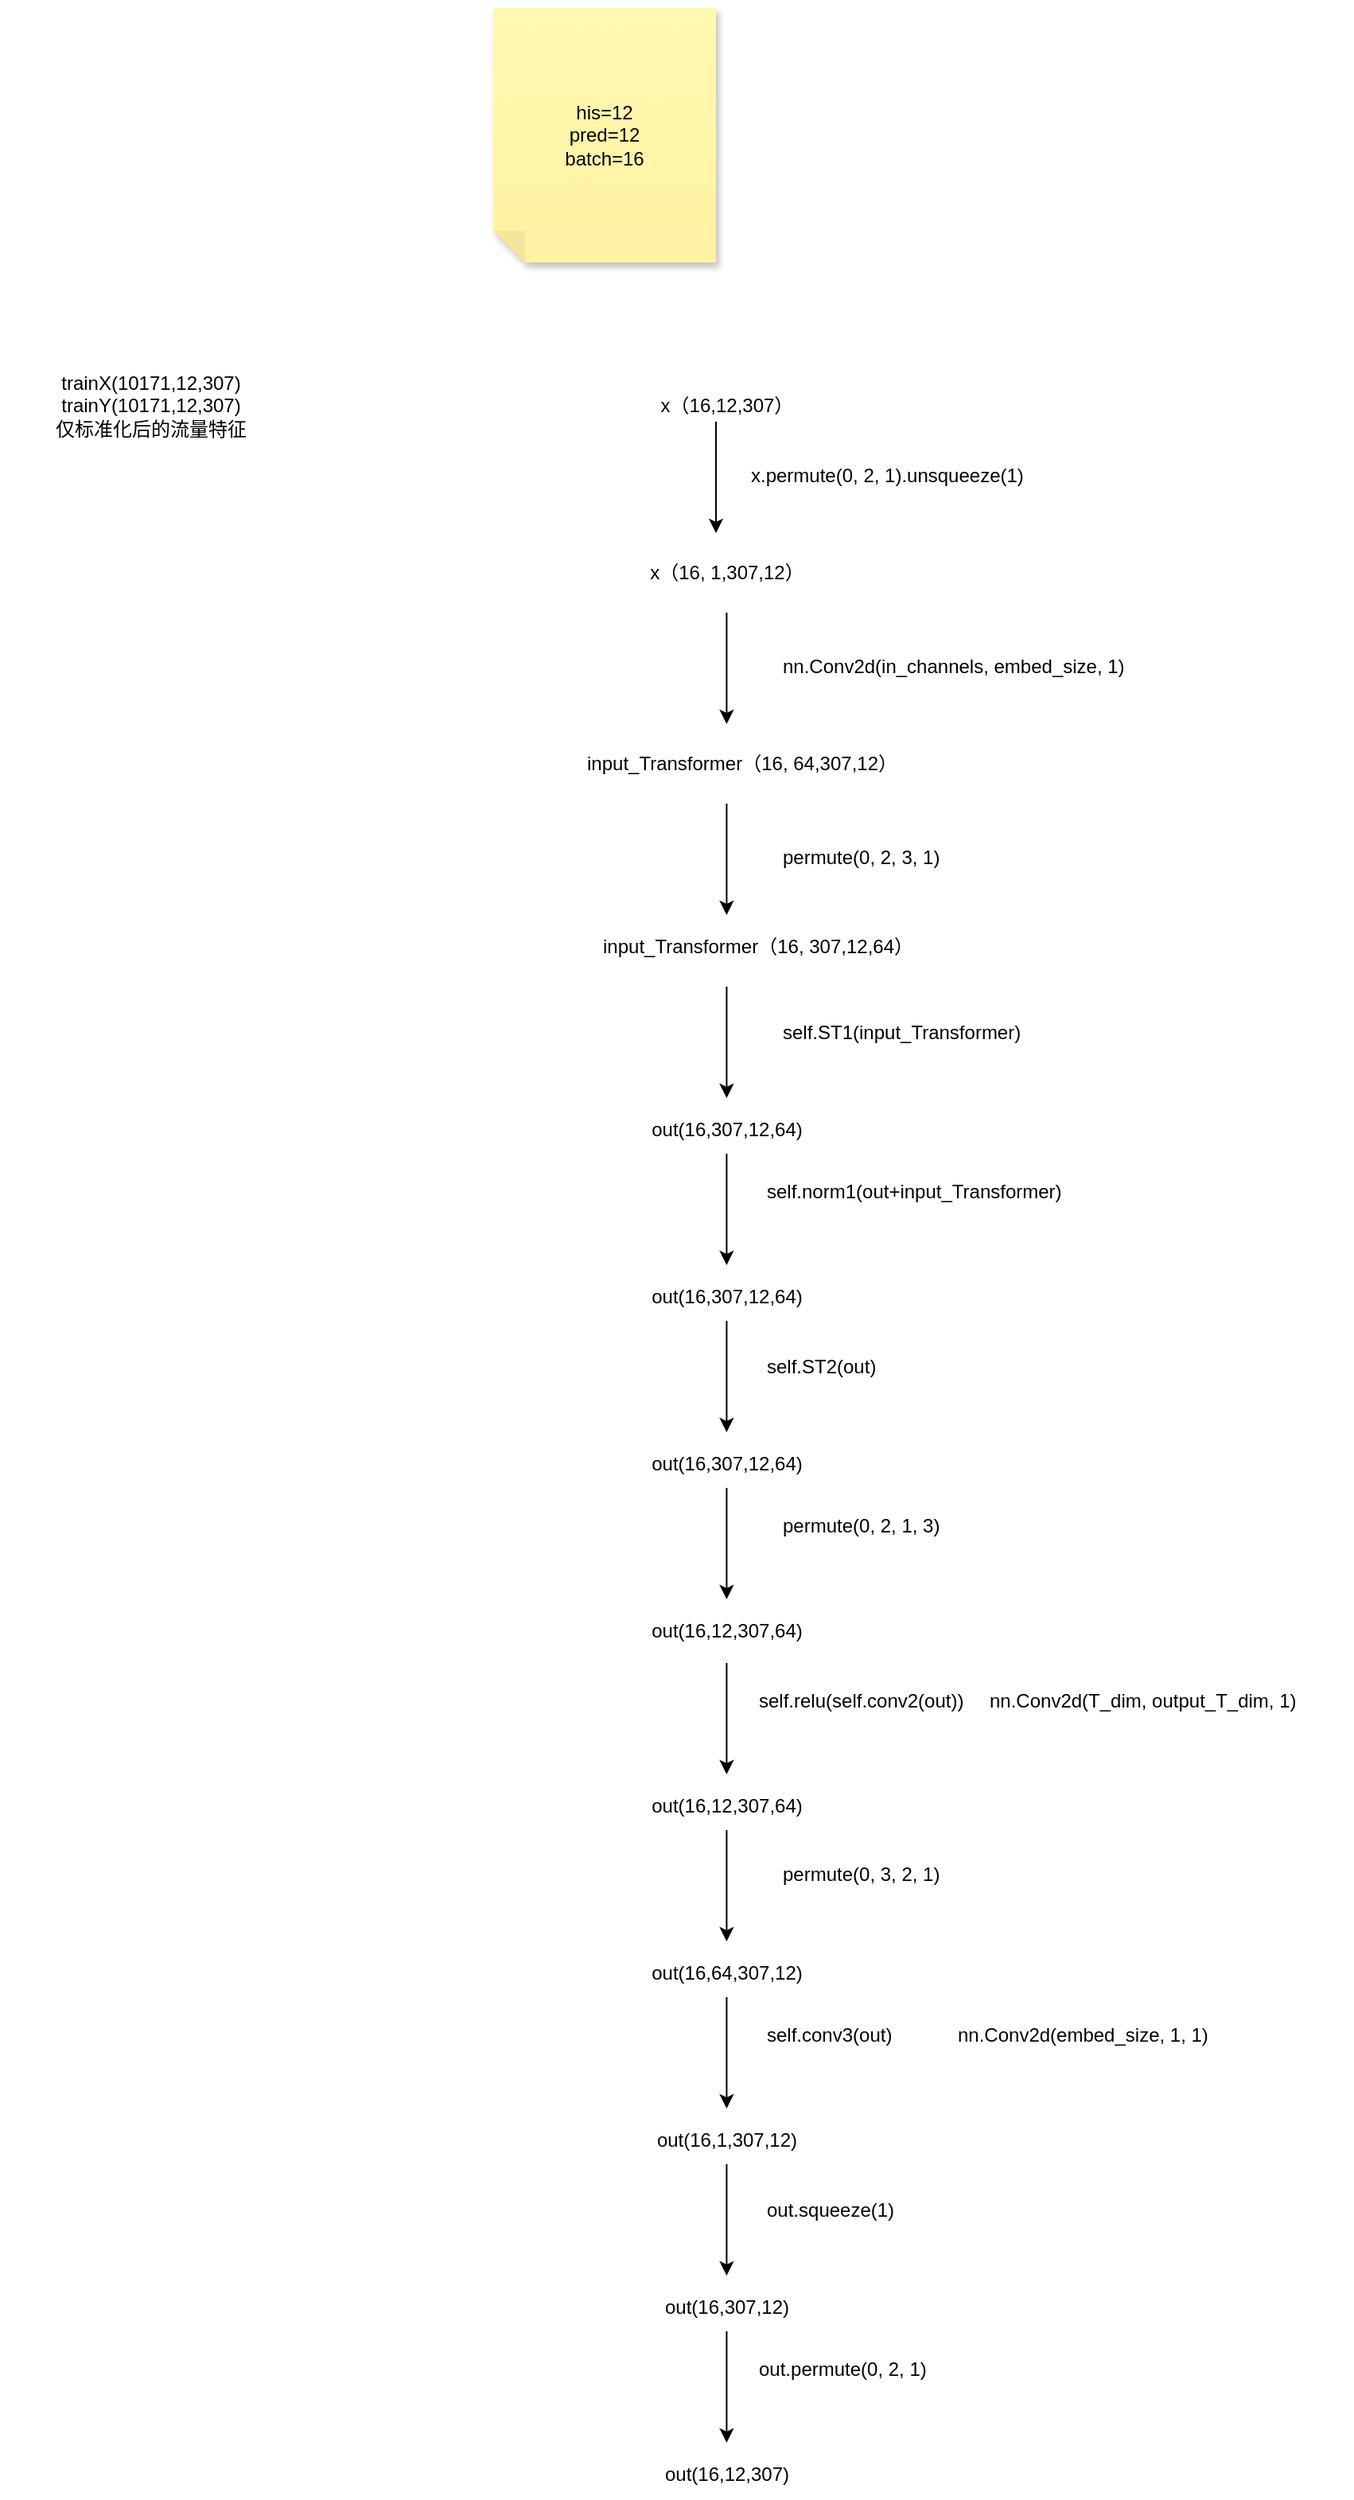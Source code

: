 <mxfile version="24.7.12">
  <diagram name="第 1 页" id="xHChFZ82a_6qfNxTW7UE">
    <mxGraphModel dx="1385" dy="653" grid="1" gridSize="10" guides="1" tooltips="1" connect="1" arrows="1" fold="1" page="1" pageScale="1" pageWidth="827" pageHeight="1169" math="0" shadow="0">
      <root>
        <mxCell id="0" />
        <mxCell id="1" parent="0" />
        <mxCell id="5ZELdZicgLYZWnCXcTFs-1" value="his=12&lt;div&gt;pred=12&lt;/div&gt;&lt;div&gt;batch=16&lt;/div&gt;" style="shape=note;whiteSpace=wrap;html=1;backgroundOutline=1;fontColor=#000000;darkOpacity=0.05;fillColor=#FFF9B2;strokeColor=none;fillStyle=solid;direction=west;gradientDirection=north;gradientColor=#FFF2A1;shadow=1;size=20;pointerEvents=1;" vertex="1" parent="1">
          <mxGeometry x="-490" y="10" width="140" height="160" as="geometry" />
        </mxCell>
        <mxCell id="5ZELdZicgLYZWnCXcTFs-2" value="trainX(10171,12,307)&lt;div&gt;trainY(10171,12,307)&lt;/div&gt;&lt;div&gt;仅标准化后的流量特征&lt;/div&gt;" style="text;strokeColor=none;align=center;fillColor=none;html=1;verticalAlign=middle;whiteSpace=wrap;rounded=0;" vertex="1" parent="1">
          <mxGeometry x="-800" y="210" width="190" height="100" as="geometry" />
        </mxCell>
        <mxCell id="5ZELdZicgLYZWnCXcTFs-3" value="x（16,12,307）" style="text;strokeColor=none;align=center;fillColor=none;html=1;verticalAlign=middle;whiteSpace=wrap;rounded=0;" vertex="1" parent="1">
          <mxGeometry x="-413" y="245" width="140" height="30" as="geometry" />
        </mxCell>
        <mxCell id="5ZELdZicgLYZWnCXcTFs-4" value="" style="endArrow=classic;html=1;rounded=0;" edge="1" parent="1">
          <mxGeometry width="50" height="50" relative="1" as="geometry">
            <mxPoint x="-350" y="270" as="sourcePoint" />
            <mxPoint x="-350" y="340" as="targetPoint" />
          </mxGeometry>
        </mxCell>
        <mxCell id="5ZELdZicgLYZWnCXcTFs-5" value="x.permute(0, 2, 1).unsqueeze(1)" style="text;whiteSpace=wrap;html=1;" vertex="1" parent="1">
          <mxGeometry x="-330" y="290" width="200" height="40" as="geometry" />
        </mxCell>
        <mxCell id="5ZELdZicgLYZWnCXcTFs-6" value="x（16, 1,307,12）" style="text;strokeColor=none;align=center;fillColor=none;html=1;verticalAlign=middle;whiteSpace=wrap;rounded=0;" vertex="1" parent="1">
          <mxGeometry x="-413" y="350" width="140" height="30" as="geometry" />
        </mxCell>
        <mxCell id="5ZELdZicgLYZWnCXcTFs-7" value="nn.Conv2d(in_channels, embed_size, 1)" style="text;whiteSpace=wrap;html=1;" vertex="1" parent="1">
          <mxGeometry x="-310" y="410" width="250" height="40" as="geometry" />
        </mxCell>
        <mxCell id="5ZELdZicgLYZWnCXcTFs-8" value="" style="endArrow=classic;html=1;rounded=0;" edge="1" parent="1">
          <mxGeometry width="50" height="50" relative="1" as="geometry">
            <mxPoint x="-343.29" y="390" as="sourcePoint" />
            <mxPoint x="-343.29" y="460" as="targetPoint" />
          </mxGeometry>
        </mxCell>
        <mxCell id="5ZELdZicgLYZWnCXcTFs-9" value="input_Transformer（16, 64,307,12）" style="text;strokeColor=none;align=center;fillColor=none;html=1;verticalAlign=middle;whiteSpace=wrap;rounded=0;" vertex="1" parent="1">
          <mxGeometry x="-440" y="470" width="213" height="30" as="geometry" />
        </mxCell>
        <mxCell id="5ZELdZicgLYZWnCXcTFs-10" value="input_Transformer（16, 307,12,64）" style="text;strokeColor=none;align=center;fillColor=none;html=1;verticalAlign=middle;whiteSpace=wrap;rounded=0;" vertex="1" parent="1">
          <mxGeometry x="-430" y="585" width="213" height="30" as="geometry" />
        </mxCell>
        <mxCell id="5ZELdZicgLYZWnCXcTFs-12" value="" style="endArrow=classic;html=1;rounded=0;" edge="1" parent="1">
          <mxGeometry width="50" height="50" relative="1" as="geometry">
            <mxPoint x="-343.29" y="510" as="sourcePoint" />
            <mxPoint x="-343.29" y="580" as="targetPoint" />
          </mxGeometry>
        </mxCell>
        <mxCell id="5ZELdZicgLYZWnCXcTFs-13" value="permute(0, 2, 3, 1)" style="text;whiteSpace=wrap;html=1;" vertex="1" parent="1">
          <mxGeometry x="-310" y="530" width="130" height="40" as="geometry" />
        </mxCell>
        <mxCell id="5ZELdZicgLYZWnCXcTFs-14" value="self.ST1(input_Transformer)" style="text;whiteSpace=wrap;html=1;" vertex="1" parent="1">
          <mxGeometry x="-310" y="640" width="180" height="40" as="geometry" />
        </mxCell>
        <mxCell id="5ZELdZicgLYZWnCXcTFs-15" value="" style="endArrow=classic;html=1;rounded=0;" edge="1" parent="1">
          <mxGeometry width="50" height="50" relative="1" as="geometry">
            <mxPoint x="-343.29" y="625" as="sourcePoint" />
            <mxPoint x="-343.29" y="695" as="targetPoint" />
          </mxGeometry>
        </mxCell>
        <mxCell id="5ZELdZicgLYZWnCXcTFs-16" value="out(16,307,12,64)" style="text;strokeColor=none;align=center;fillColor=none;html=1;verticalAlign=middle;whiteSpace=wrap;rounded=0;" vertex="1" parent="1">
          <mxGeometry x="-413" y="700" width="140" height="30" as="geometry" />
        </mxCell>
        <mxCell id="5ZELdZicgLYZWnCXcTFs-17" value="self.norm1(out+input_Transformer)" style="text;whiteSpace=wrap;html=1;" vertex="1" parent="1">
          <mxGeometry x="-320" y="740" width="220" height="40" as="geometry" />
        </mxCell>
        <mxCell id="5ZELdZicgLYZWnCXcTFs-18" value="" style="endArrow=classic;html=1;rounded=0;" edge="1" parent="1">
          <mxGeometry width="50" height="50" relative="1" as="geometry">
            <mxPoint x="-343.29" y="730" as="sourcePoint" />
            <mxPoint x="-343.29" y="800" as="targetPoint" />
          </mxGeometry>
        </mxCell>
        <mxCell id="5ZELdZicgLYZWnCXcTFs-19" value="out(16,307,12,64)" style="text;strokeColor=none;align=center;fillColor=none;html=1;verticalAlign=middle;whiteSpace=wrap;rounded=0;" vertex="1" parent="1">
          <mxGeometry x="-413" y="805" width="140" height="30" as="geometry" />
        </mxCell>
        <mxCell id="5ZELdZicgLYZWnCXcTFs-20" value="self.ST2(out)" style="text;whiteSpace=wrap;html=1;" vertex="1" parent="1">
          <mxGeometry x="-320" y="850" width="100" height="40" as="geometry" />
        </mxCell>
        <mxCell id="5ZELdZicgLYZWnCXcTFs-21" value="" style="endArrow=classic;html=1;rounded=0;" edge="1" parent="1">
          <mxGeometry width="50" height="50" relative="1" as="geometry">
            <mxPoint x="-343.29" y="835" as="sourcePoint" />
            <mxPoint x="-343.29" y="905" as="targetPoint" />
          </mxGeometry>
        </mxCell>
        <mxCell id="5ZELdZicgLYZWnCXcTFs-22" value="out(16,307,12,64)" style="text;strokeColor=none;align=center;fillColor=none;html=1;verticalAlign=middle;whiteSpace=wrap;rounded=0;" vertex="1" parent="1">
          <mxGeometry x="-413" y="910" width="140" height="30" as="geometry" />
        </mxCell>
        <mxCell id="5ZELdZicgLYZWnCXcTFs-23" value="permute(0, 2, 1, 3)" style="text;whiteSpace=wrap;html=1;" vertex="1" parent="1">
          <mxGeometry x="-310" y="950" width="130" height="40" as="geometry" />
        </mxCell>
        <mxCell id="5ZELdZicgLYZWnCXcTFs-24" value="out(16,12,307,64)" style="text;strokeColor=none;align=center;fillColor=none;html=1;verticalAlign=middle;whiteSpace=wrap;rounded=0;" vertex="1" parent="1">
          <mxGeometry x="-413" y="1015" width="140" height="30" as="geometry" />
        </mxCell>
        <mxCell id="5ZELdZicgLYZWnCXcTFs-25" value="" style="endArrow=classic;html=1;rounded=0;" edge="1" parent="1">
          <mxGeometry width="50" height="50" relative="1" as="geometry">
            <mxPoint x="-343.29" y="940" as="sourcePoint" />
            <mxPoint x="-343.29" y="1010" as="targetPoint" />
          </mxGeometry>
        </mxCell>
        <UserObject label="self.relu(self.conv2(out))" id="5ZELdZicgLYZWnCXcTFs-26">
          <mxCell style="text;whiteSpace=wrap;html=1;" vertex="1" parent="1">
            <mxGeometry x="-325" y="1060" width="160" height="40" as="geometry" />
          </mxCell>
        </UserObject>
        <mxCell id="5ZELdZicgLYZWnCXcTFs-28" value="" style="endArrow=classic;html=1;rounded=0;" edge="1" parent="1">
          <mxGeometry width="50" height="50" relative="1" as="geometry">
            <mxPoint x="-343.29" y="1050" as="sourcePoint" />
            <mxPoint x="-343.29" y="1120" as="targetPoint" />
          </mxGeometry>
        </mxCell>
        <mxCell id="5ZELdZicgLYZWnCXcTFs-29" value="out(16,12,307,64)" style="text;strokeColor=none;align=center;fillColor=none;html=1;verticalAlign=middle;whiteSpace=wrap;rounded=0;" vertex="1" parent="1">
          <mxGeometry x="-413" y="1125" width="140" height="30" as="geometry" />
        </mxCell>
        <mxCell id="5ZELdZicgLYZWnCXcTFs-30" value="permute(0, 3, 2, 1)" style="text;whiteSpace=wrap;html=1;" vertex="1" parent="1">
          <mxGeometry x="-310" y="1169" width="130" height="40" as="geometry" />
        </mxCell>
        <mxCell id="5ZELdZicgLYZWnCXcTFs-31" value="" style="endArrow=classic;html=1;rounded=0;" edge="1" parent="1">
          <mxGeometry width="50" height="50" relative="1" as="geometry">
            <mxPoint x="-343.29" y="1155" as="sourcePoint" />
            <mxPoint x="-343.29" y="1225" as="targetPoint" />
          </mxGeometry>
        </mxCell>
        <mxCell id="5ZELdZicgLYZWnCXcTFs-32" value="out(16,64,307,12)" style="text;strokeColor=none;align=center;fillColor=none;html=1;verticalAlign=middle;whiteSpace=wrap;rounded=0;" vertex="1" parent="1">
          <mxGeometry x="-413" y="1230" width="140" height="30" as="geometry" />
        </mxCell>
        <mxCell id="5ZELdZicgLYZWnCXcTFs-33" value="self.conv3(out)" style="text;whiteSpace=wrap;html=1;" vertex="1" parent="1">
          <mxGeometry x="-320" y="1270" width="110" height="40" as="geometry" />
        </mxCell>
        <mxCell id="5ZELdZicgLYZWnCXcTFs-34" value="" style="endArrow=classic;html=1;rounded=0;" edge="1" parent="1">
          <mxGeometry width="50" height="50" relative="1" as="geometry">
            <mxPoint x="-343.29" y="1260" as="sourcePoint" />
            <mxPoint x="-343.29" y="1330" as="targetPoint" />
          </mxGeometry>
        </mxCell>
        <mxCell id="5ZELdZicgLYZWnCXcTFs-35" value="out(16,1,307,12)" style="text;strokeColor=none;align=center;fillColor=none;html=1;verticalAlign=middle;whiteSpace=wrap;rounded=0;" vertex="1" parent="1">
          <mxGeometry x="-413" y="1335" width="140" height="30" as="geometry" />
        </mxCell>
        <mxCell id="5ZELdZicgLYZWnCXcTFs-36" value="out.squeeze(1)" style="text;whiteSpace=wrap;html=1;" vertex="1" parent="1">
          <mxGeometry x="-320" y="1380" width="110" height="40" as="geometry" />
        </mxCell>
        <mxCell id="5ZELdZicgLYZWnCXcTFs-40" value="" style="endArrow=classic;html=1;rounded=0;" edge="1" parent="1">
          <mxGeometry width="50" height="50" relative="1" as="geometry">
            <mxPoint x="-343.29" y="1365" as="sourcePoint" />
            <mxPoint x="-343.29" y="1435" as="targetPoint" />
          </mxGeometry>
        </mxCell>
        <mxCell id="5ZELdZicgLYZWnCXcTFs-41" value="out(16,307,12)" style="text;strokeColor=none;align=center;fillColor=none;html=1;verticalAlign=middle;whiteSpace=wrap;rounded=0;" vertex="1" parent="1">
          <mxGeometry x="-413" y="1440" width="140" height="30" as="geometry" />
        </mxCell>
        <mxCell id="5ZELdZicgLYZWnCXcTFs-42" value="out.permute(0, 2, 1)" style="text;whiteSpace=wrap;html=1;" vertex="1" parent="1">
          <mxGeometry x="-325" y="1480" width="140" height="40" as="geometry" />
        </mxCell>
        <mxCell id="5ZELdZicgLYZWnCXcTFs-43" value="" style="endArrow=classic;html=1;rounded=0;" edge="1" parent="1">
          <mxGeometry width="50" height="50" relative="1" as="geometry">
            <mxPoint x="-343.29" y="1470" as="sourcePoint" />
            <mxPoint x="-343.29" y="1540" as="targetPoint" />
          </mxGeometry>
        </mxCell>
        <mxCell id="5ZELdZicgLYZWnCXcTFs-44" value="out(16,12,307)" style="text;strokeColor=none;align=center;fillColor=none;html=1;verticalAlign=middle;whiteSpace=wrap;rounded=0;" vertex="1" parent="1">
          <mxGeometry x="-413" y="1545" width="140" height="30" as="geometry" />
        </mxCell>
        <mxCell id="5ZELdZicgLYZWnCXcTFs-45" value="nn.Conv2d(embed_size, 1, 1)" style="text;whiteSpace=wrap;html=1;" vertex="1" parent="1">
          <mxGeometry x="-200" y="1270" width="190" height="40" as="geometry" />
        </mxCell>
        <mxCell id="5ZELdZicgLYZWnCXcTFs-46" value="nn.Conv2d(T_dim, output_T_dim, 1)" style="text;whiteSpace=wrap;html=1;" vertex="1" parent="1">
          <mxGeometry x="-180" y="1060" width="230" height="40" as="geometry" />
        </mxCell>
      </root>
    </mxGraphModel>
  </diagram>
</mxfile>
